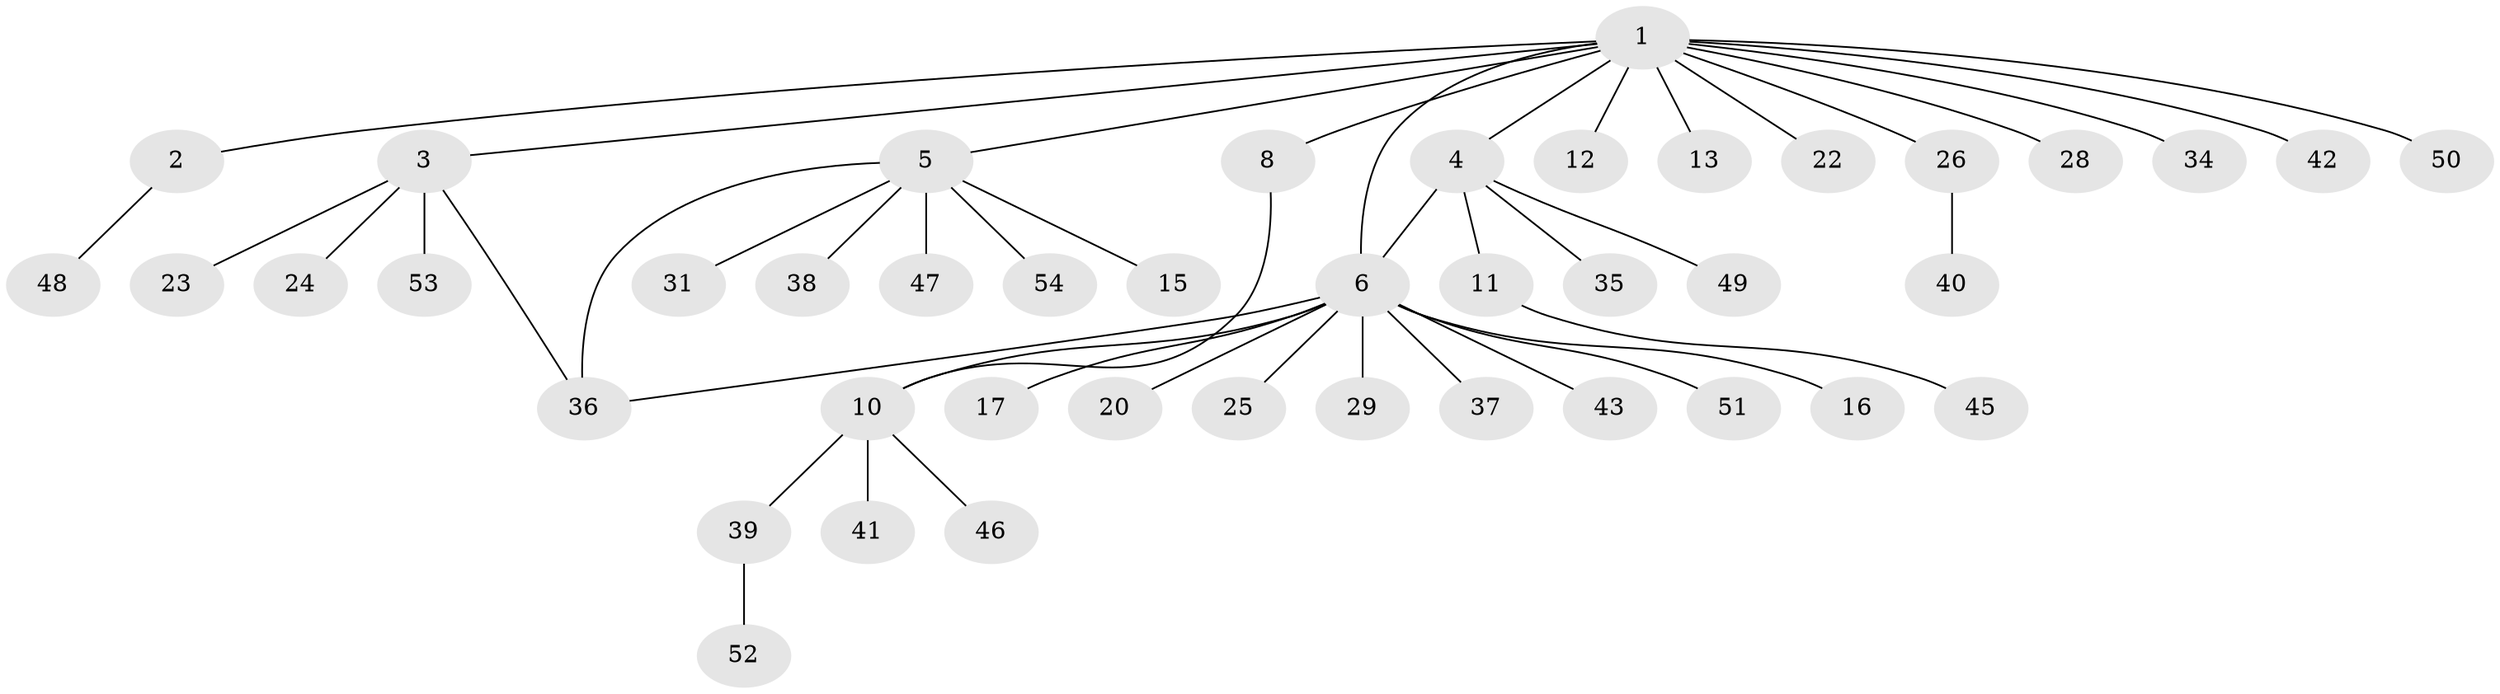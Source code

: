 // Generated by graph-tools (version 1.1) at 2025/23/03/03/25 07:23:50]
// undirected, 43 vertices, 46 edges
graph export_dot {
graph [start="1"]
  node [color=gray90,style=filled];
  1 [super="+33"];
  2 [super="+7"];
  3 [super="+18"];
  4 [super="+9"];
  5 [super="+21"];
  6 [super="+14"];
  8;
  10 [super="+19"];
  11 [super="+55"];
  12;
  13;
  15;
  16 [super="+32"];
  17 [super="+27"];
  20;
  22;
  23;
  24;
  25;
  26 [super="+30"];
  28;
  29;
  31;
  34;
  35;
  36;
  37;
  38;
  39 [super="+44"];
  40;
  41;
  42;
  43;
  45;
  46;
  47;
  48;
  49;
  50;
  51;
  52;
  53;
  54;
  1 -- 2;
  1 -- 3;
  1 -- 4;
  1 -- 5;
  1 -- 6;
  1 -- 8;
  1 -- 12;
  1 -- 13;
  1 -- 22;
  1 -- 26;
  1 -- 28;
  1 -- 34;
  1 -- 42;
  1 -- 50;
  2 -- 48;
  3 -- 23;
  3 -- 24;
  3 -- 36;
  3 -- 53;
  4 -- 6;
  4 -- 11;
  4 -- 35;
  4 -- 49;
  5 -- 15;
  5 -- 31;
  5 -- 36;
  5 -- 38;
  5 -- 47;
  5 -- 54;
  6 -- 10;
  6 -- 16;
  6 -- 20;
  6 -- 29;
  6 -- 36;
  6 -- 51;
  6 -- 17;
  6 -- 37;
  6 -- 25;
  6 -- 43;
  8 -- 10;
  10 -- 39;
  10 -- 46;
  10 -- 41;
  11 -- 45;
  26 -- 40;
  39 -- 52;
}
